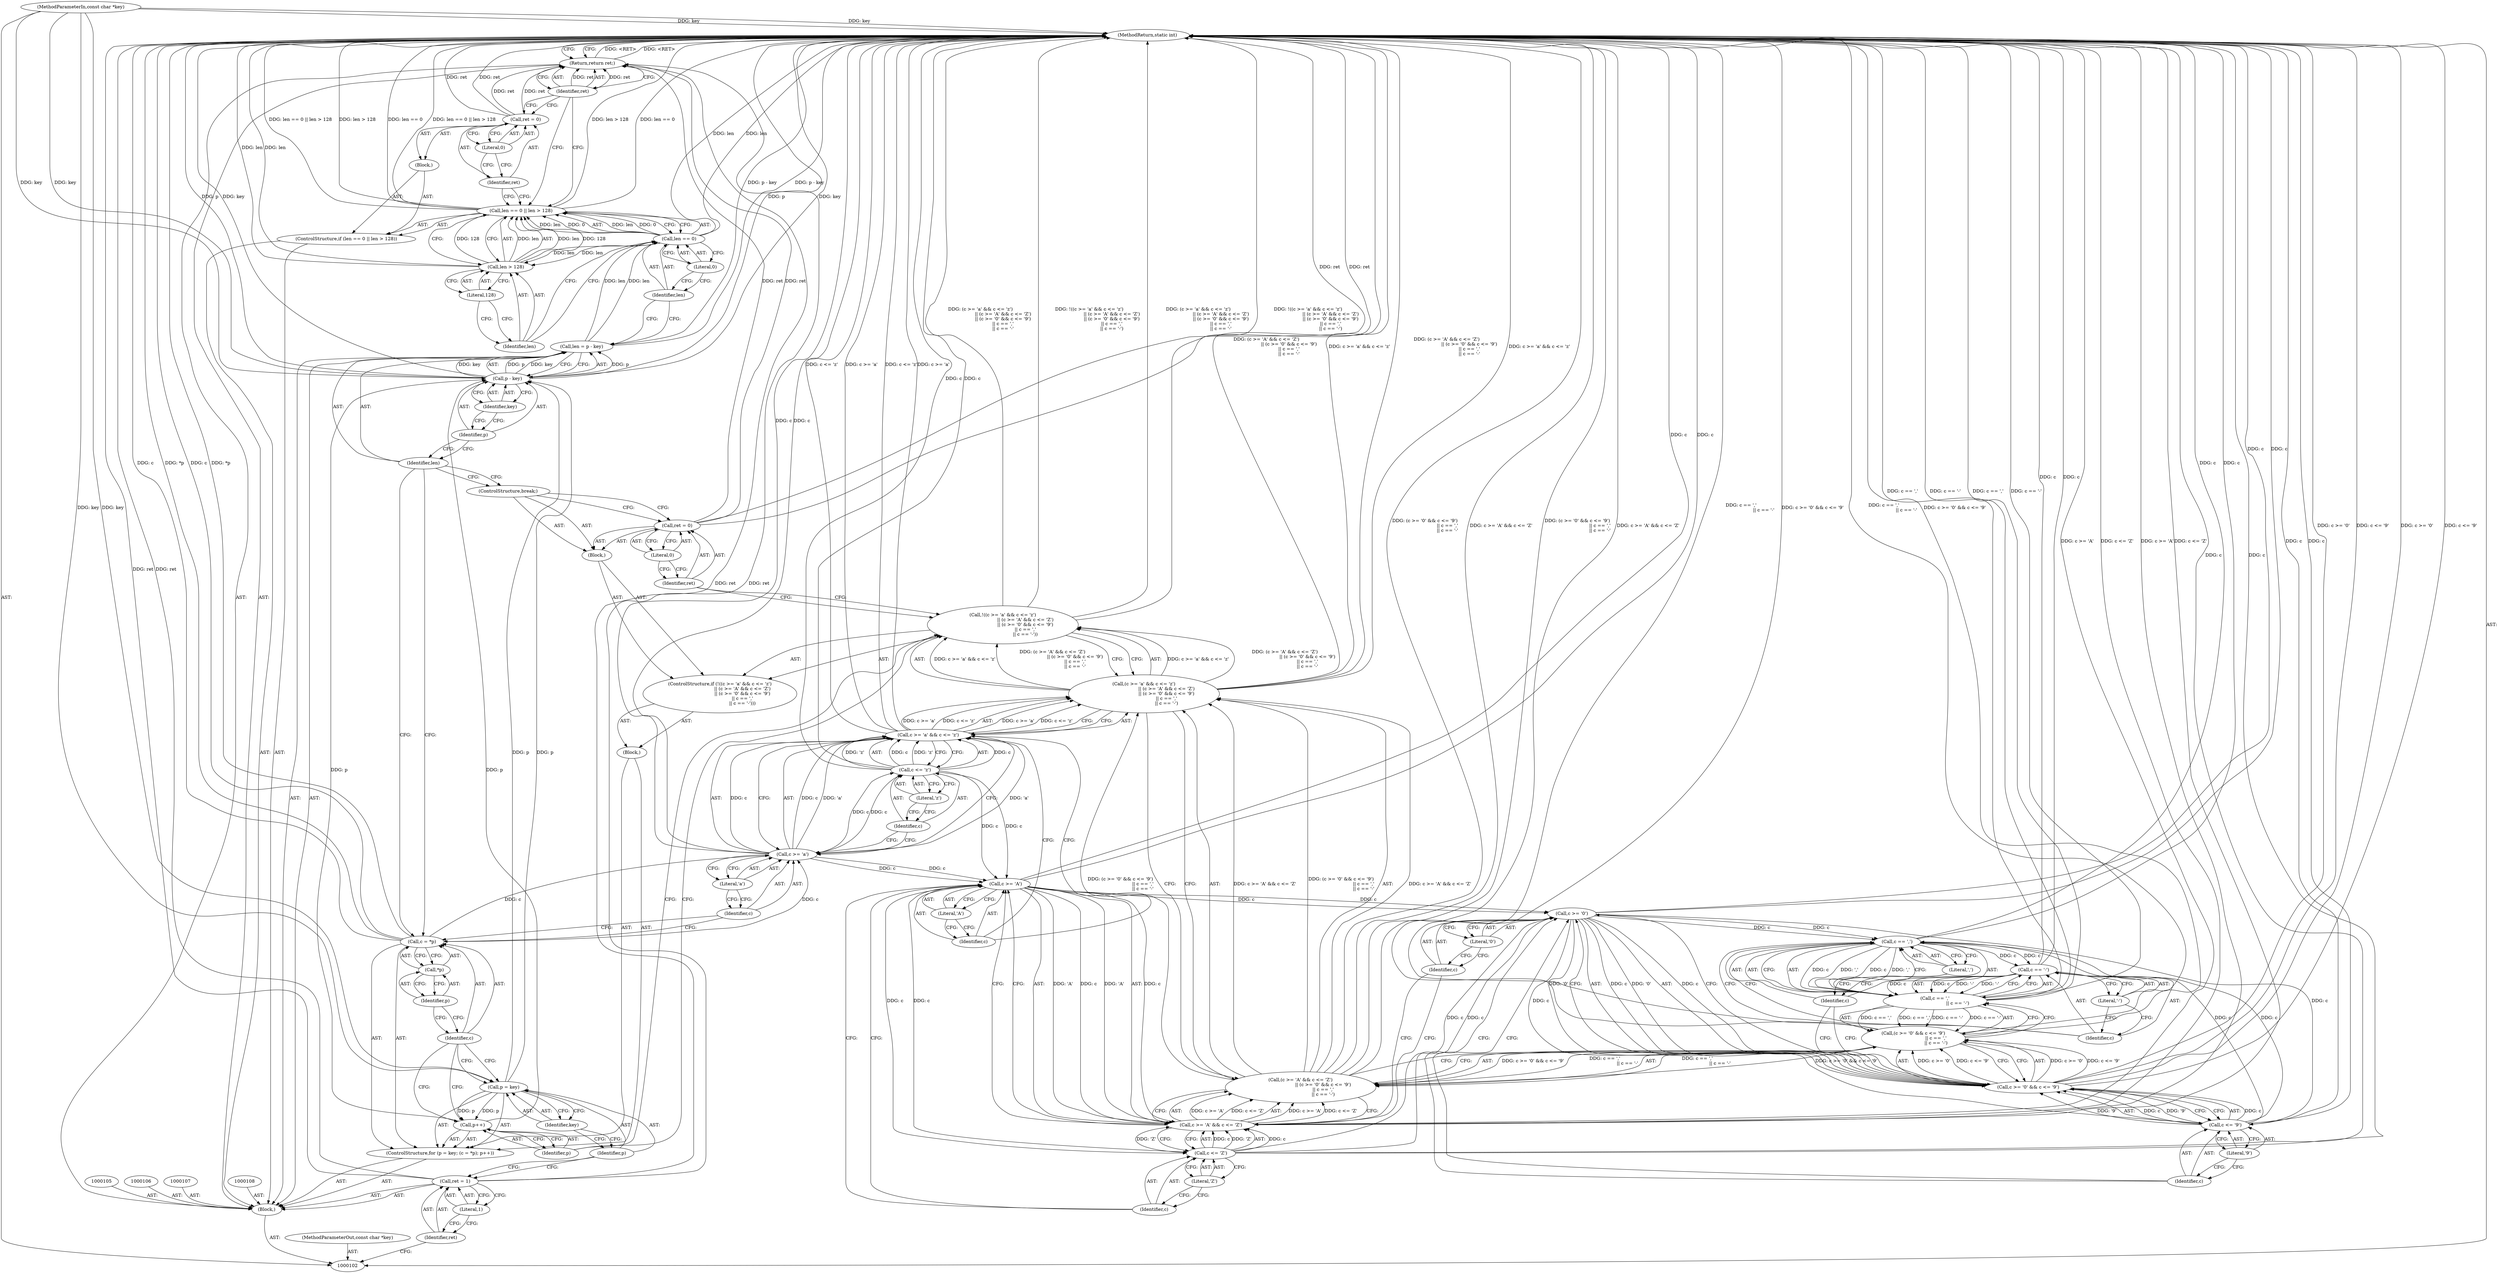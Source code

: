 digraph "1_php_25e8fcc88fa20dc9d4c47184471003f436927cde_0" {
"1000180" [label="(MethodReturn,static int)"];
"1000103" [label="(MethodParameterIn,const char *key)"];
"1000240" [label="(MethodParameterOut,const char *key)"];
"1000133" [label="(Call,(c >= 'A' && c <= 'Z')\n                               || (c >= '0' && c <= '9')\n                               || c == ','\n                               || c == '-')"];
"1000134" [label="(Call,c >= 'A' && c <= 'Z')"];
"1000135" [label="(Call,c >= 'A')"];
"1000136" [label="(Identifier,c)"];
"1000137" [label="(Literal,'A')"];
"1000138" [label="(Call,c <= 'Z')"];
"1000139" [label="(Identifier,c)"];
"1000140" [label="(Literal,'Z')"];
"1000141" [label="(Call,(c >= '0' && c <= '9')\n                               || c == ','\n                               || c == '-')"];
"1000142" [label="(Call,c >= '0' && c <= '9')"];
"1000143" [label="(Call,c >= '0')"];
"1000144" [label="(Identifier,c)"];
"1000145" [label="(Literal,'0')"];
"1000146" [label="(Call,c <= '9')"];
"1000147" [label="(Identifier,c)"];
"1000148" [label="(Literal,'9')"];
"1000149" [label="(Call,c == ','\n                               || c == '-')"];
"1000150" [label="(Call,c == ',')"];
"1000151" [label="(Identifier,c)"];
"1000152" [label="(Literal,',')"];
"1000153" [label="(Call,c == '-')"];
"1000154" [label="(Identifier,c)"];
"1000155" [label="(Literal,'-')"];
"1000156" [label="(Block,)"];
"1000157" [label="(Call,ret = 0)"];
"1000158" [label="(Identifier,ret)"];
"1000159" [label="(Literal,0)"];
"1000160" [label="(ControlStructure,break;)"];
"1000163" [label="(Call,p - key)"];
"1000164" [label="(Identifier,p)"];
"1000165" [label="(Identifier,key)"];
"1000161" [label="(Call,len = p - key)"];
"1000162" [label="(Identifier,len)"];
"1000104" [label="(Block,)"];
"1000167" [label="(Call,len == 0 || len > 128)"];
"1000168" [label="(Call,len == 0)"];
"1000169" [label="(Identifier,len)"];
"1000170" [label="(Literal,0)"];
"1000171" [label="(Call,len > 128)"];
"1000172" [label="(Identifier,len)"];
"1000173" [label="(Literal,128)"];
"1000174" [label="(Block,)"];
"1000166" [label="(ControlStructure,if (len == 0 || len > 128))"];
"1000175" [label="(Call,ret = 0)"];
"1000176" [label="(Identifier,ret)"];
"1000177" [label="(Literal,0)"];
"1000179" [label="(Identifier,ret)"];
"1000178" [label="(Return,return ret;)"];
"1000109" [label="(Call,ret = 1)"];
"1000110" [label="(Identifier,ret)"];
"1000111" [label="(Literal,1)"];
"1000113" [label="(Call,p = key)"];
"1000114" [label="(Identifier,p)"];
"1000115" [label="(Identifier,key)"];
"1000116" [label="(Call,c = *p)"];
"1000117" [label="(Identifier,c)"];
"1000118" [label="(Call,*p)"];
"1000119" [label="(Identifier,p)"];
"1000120" [label="(Call,p++)"];
"1000121" [label="(Identifier,p)"];
"1000122" [label="(Block,)"];
"1000112" [label="(ControlStructure,for (p = key; (c = *p); p++))"];
"1000123" [label="(ControlStructure,if (!((c >= 'a' && c <= 'z')\n                               || (c >= 'A' && c <= 'Z')\n                               || (c >= '0' && c <= '9')\n                               || c == ','\n                               || c == '-')))"];
"1000124" [label="(Call,!((c >= 'a' && c <= 'z')\n                               || (c >= 'A' && c <= 'Z')\n                               || (c >= '0' && c <= '9')\n                               || c == ','\n                               || c == '-'))"];
"1000125" [label="(Call,(c >= 'a' && c <= 'z')\n                               || (c >= 'A' && c <= 'Z')\n                               || (c >= '0' && c <= '9')\n                               || c == ','\n                               || c == '-')"];
"1000126" [label="(Call,c >= 'a' && c <= 'z')"];
"1000127" [label="(Call,c >= 'a')"];
"1000128" [label="(Identifier,c)"];
"1000129" [label="(Literal,'a')"];
"1000130" [label="(Call,c <= 'z')"];
"1000131" [label="(Identifier,c)"];
"1000132" [label="(Literal,'z')"];
"1000180" -> "1000102"  [label="AST: "];
"1000180" -> "1000178"  [label="CFG: "];
"1000178" -> "1000180"  [label="DDG: <RET>"];
"1000116" -> "1000180"  [label="DDG: c"];
"1000116" -> "1000180"  [label="DDG: *p"];
"1000124" -> "1000180"  [label="DDG: (c >= 'a' && c <= 'z')\n                               || (c >= 'A' && c <= 'Z')\n                               || (c >= '0' && c <= '9')\n                               || c == ','\n                               || c == '-'"];
"1000124" -> "1000180"  [label="DDG: !((c >= 'a' && c <= 'z')\n                               || (c >= 'A' && c <= 'Z')\n                               || (c >= '0' && c <= '9')\n                               || c == ','\n                               || c == '-')"];
"1000150" -> "1000180"  [label="DDG: c"];
"1000168" -> "1000180"  [label="DDG: len"];
"1000125" -> "1000180"  [label="DDG: (c >= 'A' && c <= 'Z')\n                               || (c >= '0' && c <= '9')\n                               || c == ','\n                               || c == '-'"];
"1000125" -> "1000180"  [label="DDG: c >= 'a' && c <= 'z'"];
"1000153" -> "1000180"  [label="DDG: c"];
"1000149" -> "1000180"  [label="DDG: c == ','"];
"1000149" -> "1000180"  [label="DDG: c == '-'"];
"1000167" -> "1000180"  [label="DDG: len == 0"];
"1000167" -> "1000180"  [label="DDG: len == 0 || len > 128"];
"1000167" -> "1000180"  [label="DDG: len > 128"];
"1000126" -> "1000180"  [label="DDG: c <= 'z'"];
"1000126" -> "1000180"  [label="DDG: c >= 'a'"];
"1000163" -> "1000180"  [label="DDG: p"];
"1000163" -> "1000180"  [label="DDG: key"];
"1000171" -> "1000180"  [label="DDG: len"];
"1000141" -> "1000180"  [label="DDG: c >= '0' && c <= '9'"];
"1000141" -> "1000180"  [label="DDG: c == ','\n                               || c == '-'"];
"1000133" -> "1000180"  [label="DDG: (c >= '0' && c <= '9')\n                               || c == ','\n                               || c == '-'"];
"1000133" -> "1000180"  [label="DDG: c >= 'A' && c <= 'Z'"];
"1000138" -> "1000180"  [label="DDG: c"];
"1000143" -> "1000180"  [label="DDG: c"];
"1000157" -> "1000180"  [label="DDG: ret"];
"1000103" -> "1000180"  [label="DDG: key"];
"1000175" -> "1000180"  [label="DDG: ret"];
"1000134" -> "1000180"  [label="DDG: c >= 'A'"];
"1000134" -> "1000180"  [label="DDG: c <= 'Z'"];
"1000109" -> "1000180"  [label="DDG: ret"];
"1000142" -> "1000180"  [label="DDG: c >= '0'"];
"1000142" -> "1000180"  [label="DDG: c <= '9'"];
"1000135" -> "1000180"  [label="DDG: c"];
"1000127" -> "1000180"  [label="DDG: c"];
"1000161" -> "1000180"  [label="DDG: p - key"];
"1000146" -> "1000180"  [label="DDG: c"];
"1000130" -> "1000180"  [label="DDG: c"];
"1000103" -> "1000102"  [label="AST: "];
"1000103" -> "1000180"  [label="DDG: key"];
"1000103" -> "1000113"  [label="DDG: key"];
"1000103" -> "1000163"  [label="DDG: key"];
"1000240" -> "1000102"  [label="AST: "];
"1000133" -> "1000125"  [label="AST: "];
"1000133" -> "1000134"  [label="CFG: "];
"1000133" -> "1000141"  [label="CFG: "];
"1000134" -> "1000133"  [label="AST: "];
"1000141" -> "1000133"  [label="AST: "];
"1000125" -> "1000133"  [label="CFG: "];
"1000133" -> "1000180"  [label="DDG: (c >= '0' && c <= '9')\n                               || c == ','\n                               || c == '-'"];
"1000133" -> "1000180"  [label="DDG: c >= 'A' && c <= 'Z'"];
"1000133" -> "1000125"  [label="DDG: c >= 'A' && c <= 'Z'"];
"1000133" -> "1000125"  [label="DDG: (c >= '0' && c <= '9')\n                               || c == ','\n                               || c == '-'"];
"1000134" -> "1000133"  [label="DDG: c >= 'A'"];
"1000134" -> "1000133"  [label="DDG: c <= 'Z'"];
"1000141" -> "1000133"  [label="DDG: c >= '0' && c <= '9'"];
"1000141" -> "1000133"  [label="DDG: c == ','\n                               || c == '-'"];
"1000134" -> "1000133"  [label="AST: "];
"1000134" -> "1000135"  [label="CFG: "];
"1000134" -> "1000138"  [label="CFG: "];
"1000135" -> "1000134"  [label="AST: "];
"1000138" -> "1000134"  [label="AST: "];
"1000144" -> "1000134"  [label="CFG: "];
"1000133" -> "1000134"  [label="CFG: "];
"1000134" -> "1000180"  [label="DDG: c >= 'A'"];
"1000134" -> "1000180"  [label="DDG: c <= 'Z'"];
"1000134" -> "1000133"  [label="DDG: c >= 'A'"];
"1000134" -> "1000133"  [label="DDG: c <= 'Z'"];
"1000135" -> "1000134"  [label="DDG: c"];
"1000135" -> "1000134"  [label="DDG: 'A'"];
"1000138" -> "1000134"  [label="DDG: c"];
"1000138" -> "1000134"  [label="DDG: 'Z'"];
"1000135" -> "1000134"  [label="AST: "];
"1000135" -> "1000137"  [label="CFG: "];
"1000136" -> "1000135"  [label="AST: "];
"1000137" -> "1000135"  [label="AST: "];
"1000139" -> "1000135"  [label="CFG: "];
"1000134" -> "1000135"  [label="CFG: "];
"1000135" -> "1000180"  [label="DDG: c"];
"1000135" -> "1000134"  [label="DDG: c"];
"1000135" -> "1000134"  [label="DDG: 'A'"];
"1000127" -> "1000135"  [label="DDG: c"];
"1000130" -> "1000135"  [label="DDG: c"];
"1000135" -> "1000138"  [label="DDG: c"];
"1000135" -> "1000143"  [label="DDG: c"];
"1000136" -> "1000135"  [label="AST: "];
"1000136" -> "1000126"  [label="CFG: "];
"1000137" -> "1000136"  [label="CFG: "];
"1000137" -> "1000135"  [label="AST: "];
"1000137" -> "1000136"  [label="CFG: "];
"1000135" -> "1000137"  [label="CFG: "];
"1000138" -> "1000134"  [label="AST: "];
"1000138" -> "1000140"  [label="CFG: "];
"1000139" -> "1000138"  [label="AST: "];
"1000140" -> "1000138"  [label="AST: "];
"1000134" -> "1000138"  [label="CFG: "];
"1000138" -> "1000180"  [label="DDG: c"];
"1000138" -> "1000134"  [label="DDG: c"];
"1000138" -> "1000134"  [label="DDG: 'Z'"];
"1000135" -> "1000138"  [label="DDG: c"];
"1000138" -> "1000143"  [label="DDG: c"];
"1000139" -> "1000138"  [label="AST: "];
"1000139" -> "1000135"  [label="CFG: "];
"1000140" -> "1000139"  [label="CFG: "];
"1000140" -> "1000138"  [label="AST: "];
"1000140" -> "1000139"  [label="CFG: "];
"1000138" -> "1000140"  [label="CFG: "];
"1000141" -> "1000133"  [label="AST: "];
"1000141" -> "1000142"  [label="CFG: "];
"1000141" -> "1000149"  [label="CFG: "];
"1000142" -> "1000141"  [label="AST: "];
"1000149" -> "1000141"  [label="AST: "];
"1000133" -> "1000141"  [label="CFG: "];
"1000141" -> "1000180"  [label="DDG: c >= '0' && c <= '9'"];
"1000141" -> "1000180"  [label="DDG: c == ','\n                               || c == '-'"];
"1000141" -> "1000133"  [label="DDG: c >= '0' && c <= '9'"];
"1000141" -> "1000133"  [label="DDG: c == ','\n                               || c == '-'"];
"1000142" -> "1000141"  [label="DDG: c >= '0'"];
"1000142" -> "1000141"  [label="DDG: c <= '9'"];
"1000149" -> "1000141"  [label="DDG: c == ','"];
"1000149" -> "1000141"  [label="DDG: c == '-'"];
"1000142" -> "1000141"  [label="AST: "];
"1000142" -> "1000143"  [label="CFG: "];
"1000142" -> "1000146"  [label="CFG: "];
"1000143" -> "1000142"  [label="AST: "];
"1000146" -> "1000142"  [label="AST: "];
"1000151" -> "1000142"  [label="CFG: "];
"1000141" -> "1000142"  [label="CFG: "];
"1000142" -> "1000180"  [label="DDG: c >= '0'"];
"1000142" -> "1000180"  [label="DDG: c <= '9'"];
"1000142" -> "1000141"  [label="DDG: c >= '0'"];
"1000142" -> "1000141"  [label="DDG: c <= '9'"];
"1000143" -> "1000142"  [label="DDG: c"];
"1000143" -> "1000142"  [label="DDG: '0'"];
"1000146" -> "1000142"  [label="DDG: c"];
"1000146" -> "1000142"  [label="DDG: '9'"];
"1000143" -> "1000142"  [label="AST: "];
"1000143" -> "1000145"  [label="CFG: "];
"1000144" -> "1000143"  [label="AST: "];
"1000145" -> "1000143"  [label="AST: "];
"1000147" -> "1000143"  [label="CFG: "];
"1000142" -> "1000143"  [label="CFG: "];
"1000143" -> "1000180"  [label="DDG: c"];
"1000143" -> "1000142"  [label="DDG: c"];
"1000143" -> "1000142"  [label="DDG: '0'"];
"1000138" -> "1000143"  [label="DDG: c"];
"1000135" -> "1000143"  [label="DDG: c"];
"1000143" -> "1000146"  [label="DDG: c"];
"1000143" -> "1000150"  [label="DDG: c"];
"1000144" -> "1000143"  [label="AST: "];
"1000144" -> "1000134"  [label="CFG: "];
"1000145" -> "1000144"  [label="CFG: "];
"1000145" -> "1000143"  [label="AST: "];
"1000145" -> "1000144"  [label="CFG: "];
"1000143" -> "1000145"  [label="CFG: "];
"1000146" -> "1000142"  [label="AST: "];
"1000146" -> "1000148"  [label="CFG: "];
"1000147" -> "1000146"  [label="AST: "];
"1000148" -> "1000146"  [label="AST: "];
"1000142" -> "1000146"  [label="CFG: "];
"1000146" -> "1000180"  [label="DDG: c"];
"1000146" -> "1000142"  [label="DDG: c"];
"1000146" -> "1000142"  [label="DDG: '9'"];
"1000143" -> "1000146"  [label="DDG: c"];
"1000146" -> "1000150"  [label="DDG: c"];
"1000147" -> "1000146"  [label="AST: "];
"1000147" -> "1000143"  [label="CFG: "];
"1000148" -> "1000147"  [label="CFG: "];
"1000148" -> "1000146"  [label="AST: "];
"1000148" -> "1000147"  [label="CFG: "];
"1000146" -> "1000148"  [label="CFG: "];
"1000149" -> "1000141"  [label="AST: "];
"1000149" -> "1000150"  [label="CFG: "];
"1000149" -> "1000153"  [label="CFG: "];
"1000150" -> "1000149"  [label="AST: "];
"1000153" -> "1000149"  [label="AST: "];
"1000141" -> "1000149"  [label="CFG: "];
"1000149" -> "1000180"  [label="DDG: c == ','"];
"1000149" -> "1000180"  [label="DDG: c == '-'"];
"1000149" -> "1000141"  [label="DDG: c == ','"];
"1000149" -> "1000141"  [label="DDG: c == '-'"];
"1000150" -> "1000149"  [label="DDG: c"];
"1000150" -> "1000149"  [label="DDG: ','"];
"1000153" -> "1000149"  [label="DDG: c"];
"1000153" -> "1000149"  [label="DDG: '-'"];
"1000150" -> "1000149"  [label="AST: "];
"1000150" -> "1000152"  [label="CFG: "];
"1000151" -> "1000150"  [label="AST: "];
"1000152" -> "1000150"  [label="AST: "];
"1000154" -> "1000150"  [label="CFG: "];
"1000149" -> "1000150"  [label="CFG: "];
"1000150" -> "1000180"  [label="DDG: c"];
"1000150" -> "1000149"  [label="DDG: c"];
"1000150" -> "1000149"  [label="DDG: ','"];
"1000143" -> "1000150"  [label="DDG: c"];
"1000146" -> "1000150"  [label="DDG: c"];
"1000150" -> "1000153"  [label="DDG: c"];
"1000151" -> "1000150"  [label="AST: "];
"1000151" -> "1000142"  [label="CFG: "];
"1000152" -> "1000151"  [label="CFG: "];
"1000152" -> "1000150"  [label="AST: "];
"1000152" -> "1000151"  [label="CFG: "];
"1000150" -> "1000152"  [label="CFG: "];
"1000153" -> "1000149"  [label="AST: "];
"1000153" -> "1000155"  [label="CFG: "];
"1000154" -> "1000153"  [label="AST: "];
"1000155" -> "1000153"  [label="AST: "];
"1000149" -> "1000153"  [label="CFG: "];
"1000153" -> "1000180"  [label="DDG: c"];
"1000153" -> "1000149"  [label="DDG: c"];
"1000153" -> "1000149"  [label="DDG: '-'"];
"1000150" -> "1000153"  [label="DDG: c"];
"1000154" -> "1000153"  [label="AST: "];
"1000154" -> "1000150"  [label="CFG: "];
"1000155" -> "1000154"  [label="CFG: "];
"1000155" -> "1000153"  [label="AST: "];
"1000155" -> "1000154"  [label="CFG: "];
"1000153" -> "1000155"  [label="CFG: "];
"1000156" -> "1000123"  [label="AST: "];
"1000157" -> "1000156"  [label="AST: "];
"1000160" -> "1000156"  [label="AST: "];
"1000157" -> "1000156"  [label="AST: "];
"1000157" -> "1000159"  [label="CFG: "];
"1000158" -> "1000157"  [label="AST: "];
"1000159" -> "1000157"  [label="AST: "];
"1000160" -> "1000157"  [label="CFG: "];
"1000157" -> "1000180"  [label="DDG: ret"];
"1000157" -> "1000178"  [label="DDG: ret"];
"1000158" -> "1000157"  [label="AST: "];
"1000158" -> "1000124"  [label="CFG: "];
"1000159" -> "1000158"  [label="CFG: "];
"1000159" -> "1000157"  [label="AST: "];
"1000159" -> "1000158"  [label="CFG: "];
"1000157" -> "1000159"  [label="CFG: "];
"1000160" -> "1000156"  [label="AST: "];
"1000160" -> "1000157"  [label="CFG: "];
"1000162" -> "1000160"  [label="CFG: "];
"1000163" -> "1000161"  [label="AST: "];
"1000163" -> "1000165"  [label="CFG: "];
"1000164" -> "1000163"  [label="AST: "];
"1000165" -> "1000163"  [label="AST: "];
"1000161" -> "1000163"  [label="CFG: "];
"1000163" -> "1000180"  [label="DDG: p"];
"1000163" -> "1000180"  [label="DDG: key"];
"1000163" -> "1000161"  [label="DDG: p"];
"1000163" -> "1000161"  [label="DDG: key"];
"1000113" -> "1000163"  [label="DDG: p"];
"1000120" -> "1000163"  [label="DDG: p"];
"1000103" -> "1000163"  [label="DDG: key"];
"1000164" -> "1000163"  [label="AST: "];
"1000164" -> "1000162"  [label="CFG: "];
"1000165" -> "1000164"  [label="CFG: "];
"1000165" -> "1000163"  [label="AST: "];
"1000165" -> "1000164"  [label="CFG: "];
"1000163" -> "1000165"  [label="CFG: "];
"1000161" -> "1000104"  [label="AST: "];
"1000161" -> "1000163"  [label="CFG: "];
"1000162" -> "1000161"  [label="AST: "];
"1000163" -> "1000161"  [label="AST: "];
"1000169" -> "1000161"  [label="CFG: "];
"1000161" -> "1000180"  [label="DDG: p - key"];
"1000163" -> "1000161"  [label="DDG: p"];
"1000163" -> "1000161"  [label="DDG: key"];
"1000161" -> "1000168"  [label="DDG: len"];
"1000162" -> "1000161"  [label="AST: "];
"1000162" -> "1000116"  [label="CFG: "];
"1000162" -> "1000160"  [label="CFG: "];
"1000164" -> "1000162"  [label="CFG: "];
"1000104" -> "1000102"  [label="AST: "];
"1000105" -> "1000104"  [label="AST: "];
"1000106" -> "1000104"  [label="AST: "];
"1000107" -> "1000104"  [label="AST: "];
"1000108" -> "1000104"  [label="AST: "];
"1000109" -> "1000104"  [label="AST: "];
"1000112" -> "1000104"  [label="AST: "];
"1000161" -> "1000104"  [label="AST: "];
"1000166" -> "1000104"  [label="AST: "];
"1000178" -> "1000104"  [label="AST: "];
"1000167" -> "1000166"  [label="AST: "];
"1000167" -> "1000168"  [label="CFG: "];
"1000167" -> "1000171"  [label="CFG: "];
"1000168" -> "1000167"  [label="AST: "];
"1000171" -> "1000167"  [label="AST: "];
"1000176" -> "1000167"  [label="CFG: "];
"1000179" -> "1000167"  [label="CFG: "];
"1000167" -> "1000180"  [label="DDG: len == 0"];
"1000167" -> "1000180"  [label="DDG: len == 0 || len > 128"];
"1000167" -> "1000180"  [label="DDG: len > 128"];
"1000168" -> "1000167"  [label="DDG: len"];
"1000168" -> "1000167"  [label="DDG: 0"];
"1000171" -> "1000167"  [label="DDG: len"];
"1000171" -> "1000167"  [label="DDG: 128"];
"1000168" -> "1000167"  [label="AST: "];
"1000168" -> "1000170"  [label="CFG: "];
"1000169" -> "1000168"  [label="AST: "];
"1000170" -> "1000168"  [label="AST: "];
"1000172" -> "1000168"  [label="CFG: "];
"1000167" -> "1000168"  [label="CFG: "];
"1000168" -> "1000180"  [label="DDG: len"];
"1000168" -> "1000167"  [label="DDG: len"];
"1000168" -> "1000167"  [label="DDG: 0"];
"1000161" -> "1000168"  [label="DDG: len"];
"1000168" -> "1000171"  [label="DDG: len"];
"1000169" -> "1000168"  [label="AST: "];
"1000169" -> "1000161"  [label="CFG: "];
"1000170" -> "1000169"  [label="CFG: "];
"1000170" -> "1000168"  [label="AST: "];
"1000170" -> "1000169"  [label="CFG: "];
"1000168" -> "1000170"  [label="CFG: "];
"1000171" -> "1000167"  [label="AST: "];
"1000171" -> "1000173"  [label="CFG: "];
"1000172" -> "1000171"  [label="AST: "];
"1000173" -> "1000171"  [label="AST: "];
"1000167" -> "1000171"  [label="CFG: "];
"1000171" -> "1000180"  [label="DDG: len"];
"1000171" -> "1000167"  [label="DDG: len"];
"1000171" -> "1000167"  [label="DDG: 128"];
"1000168" -> "1000171"  [label="DDG: len"];
"1000172" -> "1000171"  [label="AST: "];
"1000172" -> "1000168"  [label="CFG: "];
"1000173" -> "1000172"  [label="CFG: "];
"1000173" -> "1000171"  [label="AST: "];
"1000173" -> "1000172"  [label="CFG: "];
"1000171" -> "1000173"  [label="CFG: "];
"1000174" -> "1000166"  [label="AST: "];
"1000175" -> "1000174"  [label="AST: "];
"1000166" -> "1000104"  [label="AST: "];
"1000167" -> "1000166"  [label="AST: "];
"1000174" -> "1000166"  [label="AST: "];
"1000175" -> "1000174"  [label="AST: "];
"1000175" -> "1000177"  [label="CFG: "];
"1000176" -> "1000175"  [label="AST: "];
"1000177" -> "1000175"  [label="AST: "];
"1000179" -> "1000175"  [label="CFG: "];
"1000175" -> "1000180"  [label="DDG: ret"];
"1000175" -> "1000178"  [label="DDG: ret"];
"1000176" -> "1000175"  [label="AST: "];
"1000176" -> "1000167"  [label="CFG: "];
"1000177" -> "1000176"  [label="CFG: "];
"1000177" -> "1000175"  [label="AST: "];
"1000177" -> "1000176"  [label="CFG: "];
"1000175" -> "1000177"  [label="CFG: "];
"1000179" -> "1000178"  [label="AST: "];
"1000179" -> "1000175"  [label="CFG: "];
"1000179" -> "1000167"  [label="CFG: "];
"1000178" -> "1000179"  [label="CFG: "];
"1000179" -> "1000178"  [label="DDG: ret"];
"1000178" -> "1000104"  [label="AST: "];
"1000178" -> "1000179"  [label="CFG: "];
"1000179" -> "1000178"  [label="AST: "];
"1000180" -> "1000178"  [label="CFG: "];
"1000178" -> "1000180"  [label="DDG: <RET>"];
"1000179" -> "1000178"  [label="DDG: ret"];
"1000157" -> "1000178"  [label="DDG: ret"];
"1000175" -> "1000178"  [label="DDG: ret"];
"1000109" -> "1000178"  [label="DDG: ret"];
"1000109" -> "1000104"  [label="AST: "];
"1000109" -> "1000111"  [label="CFG: "];
"1000110" -> "1000109"  [label="AST: "];
"1000111" -> "1000109"  [label="AST: "];
"1000114" -> "1000109"  [label="CFG: "];
"1000109" -> "1000180"  [label="DDG: ret"];
"1000109" -> "1000178"  [label="DDG: ret"];
"1000110" -> "1000109"  [label="AST: "];
"1000110" -> "1000102"  [label="CFG: "];
"1000111" -> "1000110"  [label="CFG: "];
"1000111" -> "1000109"  [label="AST: "];
"1000111" -> "1000110"  [label="CFG: "];
"1000109" -> "1000111"  [label="CFG: "];
"1000113" -> "1000112"  [label="AST: "];
"1000113" -> "1000115"  [label="CFG: "];
"1000114" -> "1000113"  [label="AST: "];
"1000115" -> "1000113"  [label="AST: "];
"1000117" -> "1000113"  [label="CFG: "];
"1000103" -> "1000113"  [label="DDG: key"];
"1000113" -> "1000120"  [label="DDG: p"];
"1000113" -> "1000163"  [label="DDG: p"];
"1000114" -> "1000113"  [label="AST: "];
"1000114" -> "1000109"  [label="CFG: "];
"1000115" -> "1000114"  [label="CFG: "];
"1000115" -> "1000113"  [label="AST: "];
"1000115" -> "1000114"  [label="CFG: "];
"1000113" -> "1000115"  [label="CFG: "];
"1000116" -> "1000112"  [label="AST: "];
"1000116" -> "1000118"  [label="CFG: "];
"1000117" -> "1000116"  [label="AST: "];
"1000118" -> "1000116"  [label="AST: "];
"1000128" -> "1000116"  [label="CFG: "];
"1000162" -> "1000116"  [label="CFG: "];
"1000116" -> "1000180"  [label="DDG: c"];
"1000116" -> "1000180"  [label="DDG: *p"];
"1000116" -> "1000127"  [label="DDG: c"];
"1000117" -> "1000116"  [label="AST: "];
"1000117" -> "1000113"  [label="CFG: "];
"1000117" -> "1000120"  [label="CFG: "];
"1000119" -> "1000117"  [label="CFG: "];
"1000118" -> "1000116"  [label="AST: "];
"1000118" -> "1000119"  [label="CFG: "];
"1000119" -> "1000118"  [label="AST: "];
"1000116" -> "1000118"  [label="CFG: "];
"1000119" -> "1000118"  [label="AST: "];
"1000119" -> "1000117"  [label="CFG: "];
"1000118" -> "1000119"  [label="CFG: "];
"1000120" -> "1000112"  [label="AST: "];
"1000120" -> "1000121"  [label="CFG: "];
"1000121" -> "1000120"  [label="AST: "];
"1000117" -> "1000120"  [label="CFG: "];
"1000113" -> "1000120"  [label="DDG: p"];
"1000120" -> "1000163"  [label="DDG: p"];
"1000121" -> "1000120"  [label="AST: "];
"1000121" -> "1000124"  [label="CFG: "];
"1000120" -> "1000121"  [label="CFG: "];
"1000122" -> "1000112"  [label="AST: "];
"1000123" -> "1000122"  [label="AST: "];
"1000112" -> "1000104"  [label="AST: "];
"1000113" -> "1000112"  [label="AST: "];
"1000116" -> "1000112"  [label="AST: "];
"1000120" -> "1000112"  [label="AST: "];
"1000122" -> "1000112"  [label="AST: "];
"1000123" -> "1000122"  [label="AST: "];
"1000124" -> "1000123"  [label="AST: "];
"1000156" -> "1000123"  [label="AST: "];
"1000124" -> "1000123"  [label="AST: "];
"1000124" -> "1000125"  [label="CFG: "];
"1000125" -> "1000124"  [label="AST: "];
"1000158" -> "1000124"  [label="CFG: "];
"1000121" -> "1000124"  [label="CFG: "];
"1000124" -> "1000180"  [label="DDG: (c >= 'a' && c <= 'z')\n                               || (c >= 'A' && c <= 'Z')\n                               || (c >= '0' && c <= '9')\n                               || c == ','\n                               || c == '-'"];
"1000124" -> "1000180"  [label="DDG: !((c >= 'a' && c <= 'z')\n                               || (c >= 'A' && c <= 'Z')\n                               || (c >= '0' && c <= '9')\n                               || c == ','\n                               || c == '-')"];
"1000125" -> "1000124"  [label="DDG: c >= 'a' && c <= 'z'"];
"1000125" -> "1000124"  [label="DDG: (c >= 'A' && c <= 'Z')\n                               || (c >= '0' && c <= '9')\n                               || c == ','\n                               || c == '-'"];
"1000125" -> "1000124"  [label="AST: "];
"1000125" -> "1000126"  [label="CFG: "];
"1000125" -> "1000133"  [label="CFG: "];
"1000126" -> "1000125"  [label="AST: "];
"1000133" -> "1000125"  [label="AST: "];
"1000124" -> "1000125"  [label="CFG: "];
"1000125" -> "1000180"  [label="DDG: (c >= 'A' && c <= 'Z')\n                               || (c >= '0' && c <= '9')\n                               || c == ','\n                               || c == '-'"];
"1000125" -> "1000180"  [label="DDG: c >= 'a' && c <= 'z'"];
"1000125" -> "1000124"  [label="DDG: c >= 'a' && c <= 'z'"];
"1000125" -> "1000124"  [label="DDG: (c >= 'A' && c <= 'Z')\n                               || (c >= '0' && c <= '9')\n                               || c == ','\n                               || c == '-'"];
"1000126" -> "1000125"  [label="DDG: c >= 'a'"];
"1000126" -> "1000125"  [label="DDG: c <= 'z'"];
"1000133" -> "1000125"  [label="DDG: c >= 'A' && c <= 'Z'"];
"1000133" -> "1000125"  [label="DDG: (c >= '0' && c <= '9')\n                               || c == ','\n                               || c == '-'"];
"1000126" -> "1000125"  [label="AST: "];
"1000126" -> "1000127"  [label="CFG: "];
"1000126" -> "1000130"  [label="CFG: "];
"1000127" -> "1000126"  [label="AST: "];
"1000130" -> "1000126"  [label="AST: "];
"1000136" -> "1000126"  [label="CFG: "];
"1000125" -> "1000126"  [label="CFG: "];
"1000126" -> "1000180"  [label="DDG: c <= 'z'"];
"1000126" -> "1000180"  [label="DDG: c >= 'a'"];
"1000126" -> "1000125"  [label="DDG: c >= 'a'"];
"1000126" -> "1000125"  [label="DDG: c <= 'z'"];
"1000127" -> "1000126"  [label="DDG: c"];
"1000127" -> "1000126"  [label="DDG: 'a'"];
"1000130" -> "1000126"  [label="DDG: c"];
"1000130" -> "1000126"  [label="DDG: 'z'"];
"1000127" -> "1000126"  [label="AST: "];
"1000127" -> "1000129"  [label="CFG: "];
"1000128" -> "1000127"  [label="AST: "];
"1000129" -> "1000127"  [label="AST: "];
"1000131" -> "1000127"  [label="CFG: "];
"1000126" -> "1000127"  [label="CFG: "];
"1000127" -> "1000180"  [label="DDG: c"];
"1000127" -> "1000126"  [label="DDG: c"];
"1000127" -> "1000126"  [label="DDG: 'a'"];
"1000116" -> "1000127"  [label="DDG: c"];
"1000127" -> "1000130"  [label="DDG: c"];
"1000127" -> "1000135"  [label="DDG: c"];
"1000128" -> "1000127"  [label="AST: "];
"1000128" -> "1000116"  [label="CFG: "];
"1000129" -> "1000128"  [label="CFG: "];
"1000129" -> "1000127"  [label="AST: "];
"1000129" -> "1000128"  [label="CFG: "];
"1000127" -> "1000129"  [label="CFG: "];
"1000130" -> "1000126"  [label="AST: "];
"1000130" -> "1000132"  [label="CFG: "];
"1000131" -> "1000130"  [label="AST: "];
"1000132" -> "1000130"  [label="AST: "];
"1000126" -> "1000130"  [label="CFG: "];
"1000130" -> "1000180"  [label="DDG: c"];
"1000130" -> "1000126"  [label="DDG: c"];
"1000130" -> "1000126"  [label="DDG: 'z'"];
"1000127" -> "1000130"  [label="DDG: c"];
"1000130" -> "1000135"  [label="DDG: c"];
"1000131" -> "1000130"  [label="AST: "];
"1000131" -> "1000127"  [label="CFG: "];
"1000132" -> "1000131"  [label="CFG: "];
"1000132" -> "1000130"  [label="AST: "];
"1000132" -> "1000131"  [label="CFG: "];
"1000130" -> "1000132"  [label="CFG: "];
}
